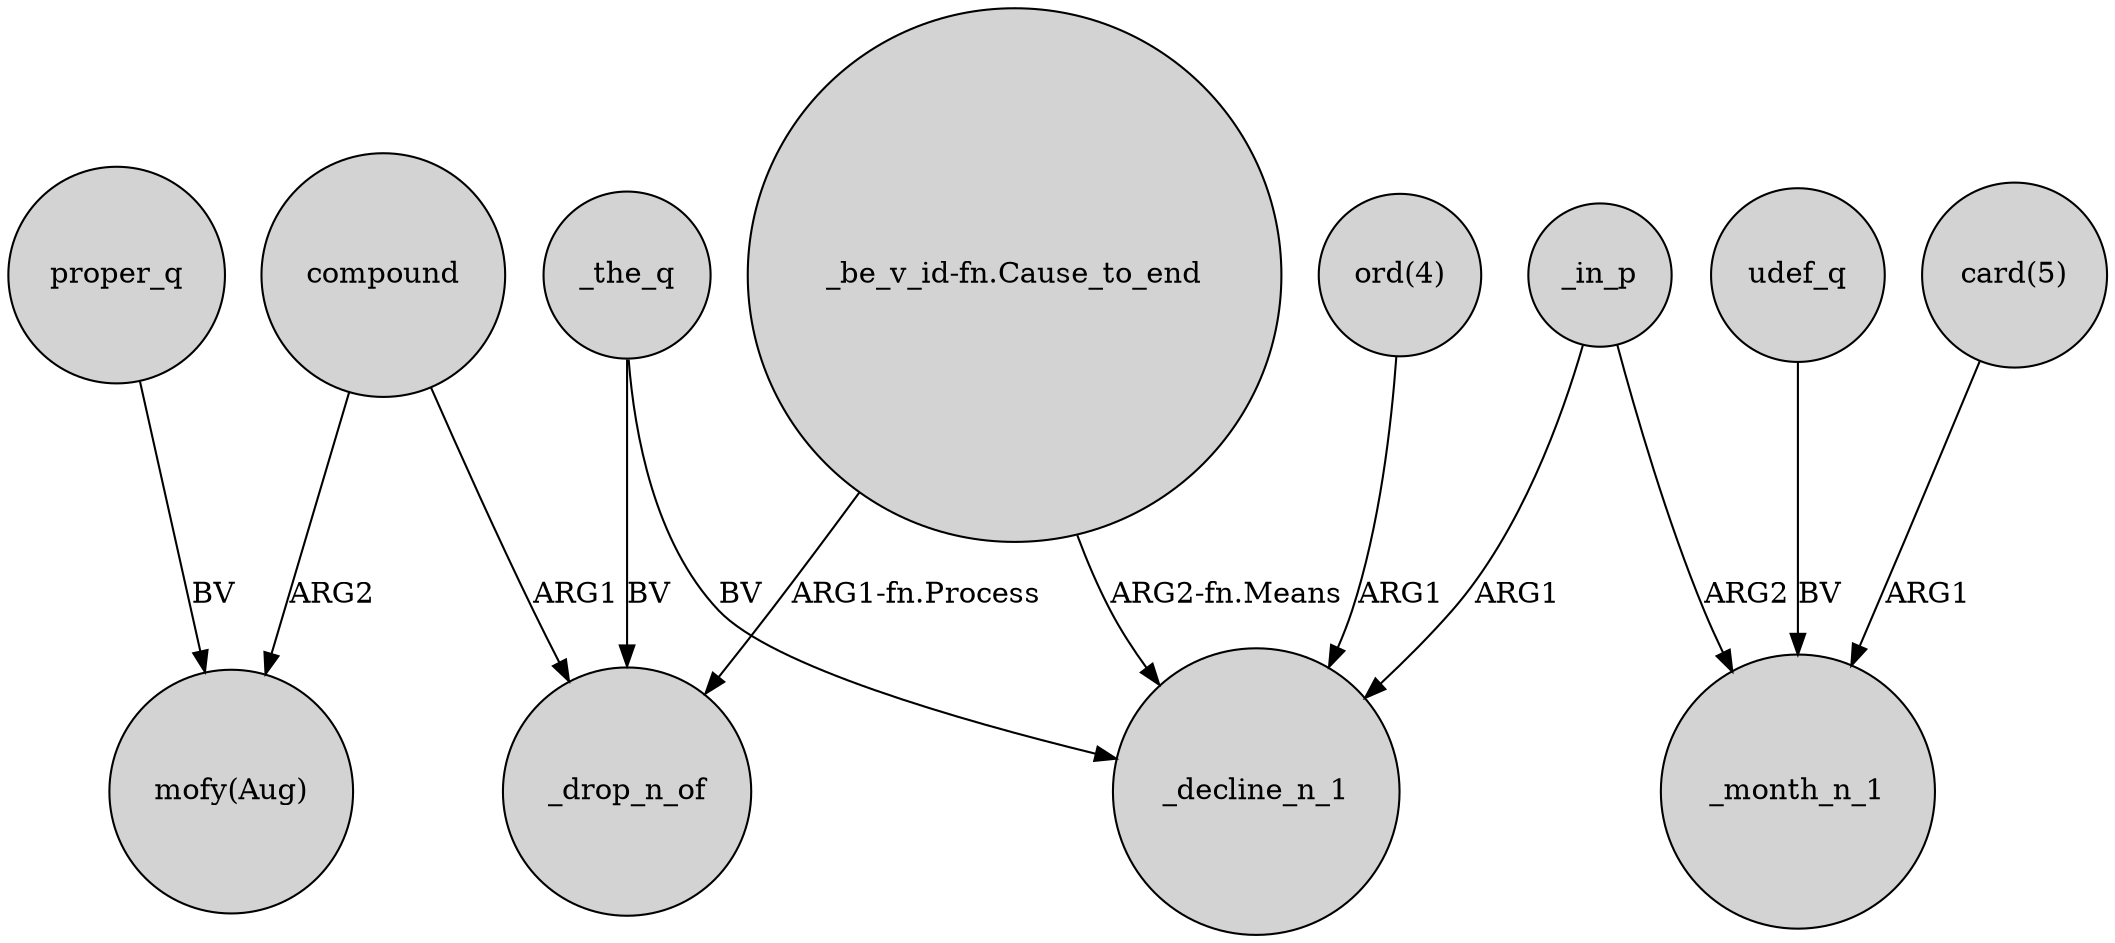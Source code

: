 digraph {
	node [shape=circle style=filled]
	proper_q -> "mofy(Aug)" [label=BV]
	udef_q -> _month_n_1 [label=BV]
	compound -> "mofy(Aug)" [label=ARG2]
	"ord(4)" -> _decline_n_1 [label=ARG1]
	_the_q -> _drop_n_of [label=BV]
	_in_p -> _month_n_1 [label=ARG2]
	_the_q -> _decline_n_1 [label=BV]
	"card(5)" -> _month_n_1 [label=ARG1]
	_in_p -> _decline_n_1 [label=ARG1]
	compound -> _drop_n_of [label=ARG1]
	"_be_v_id-fn.Cause_to_end" -> _decline_n_1 [label="ARG2-fn.Means"]
	"_be_v_id-fn.Cause_to_end" -> _drop_n_of [label="ARG1-fn.Process"]
}
